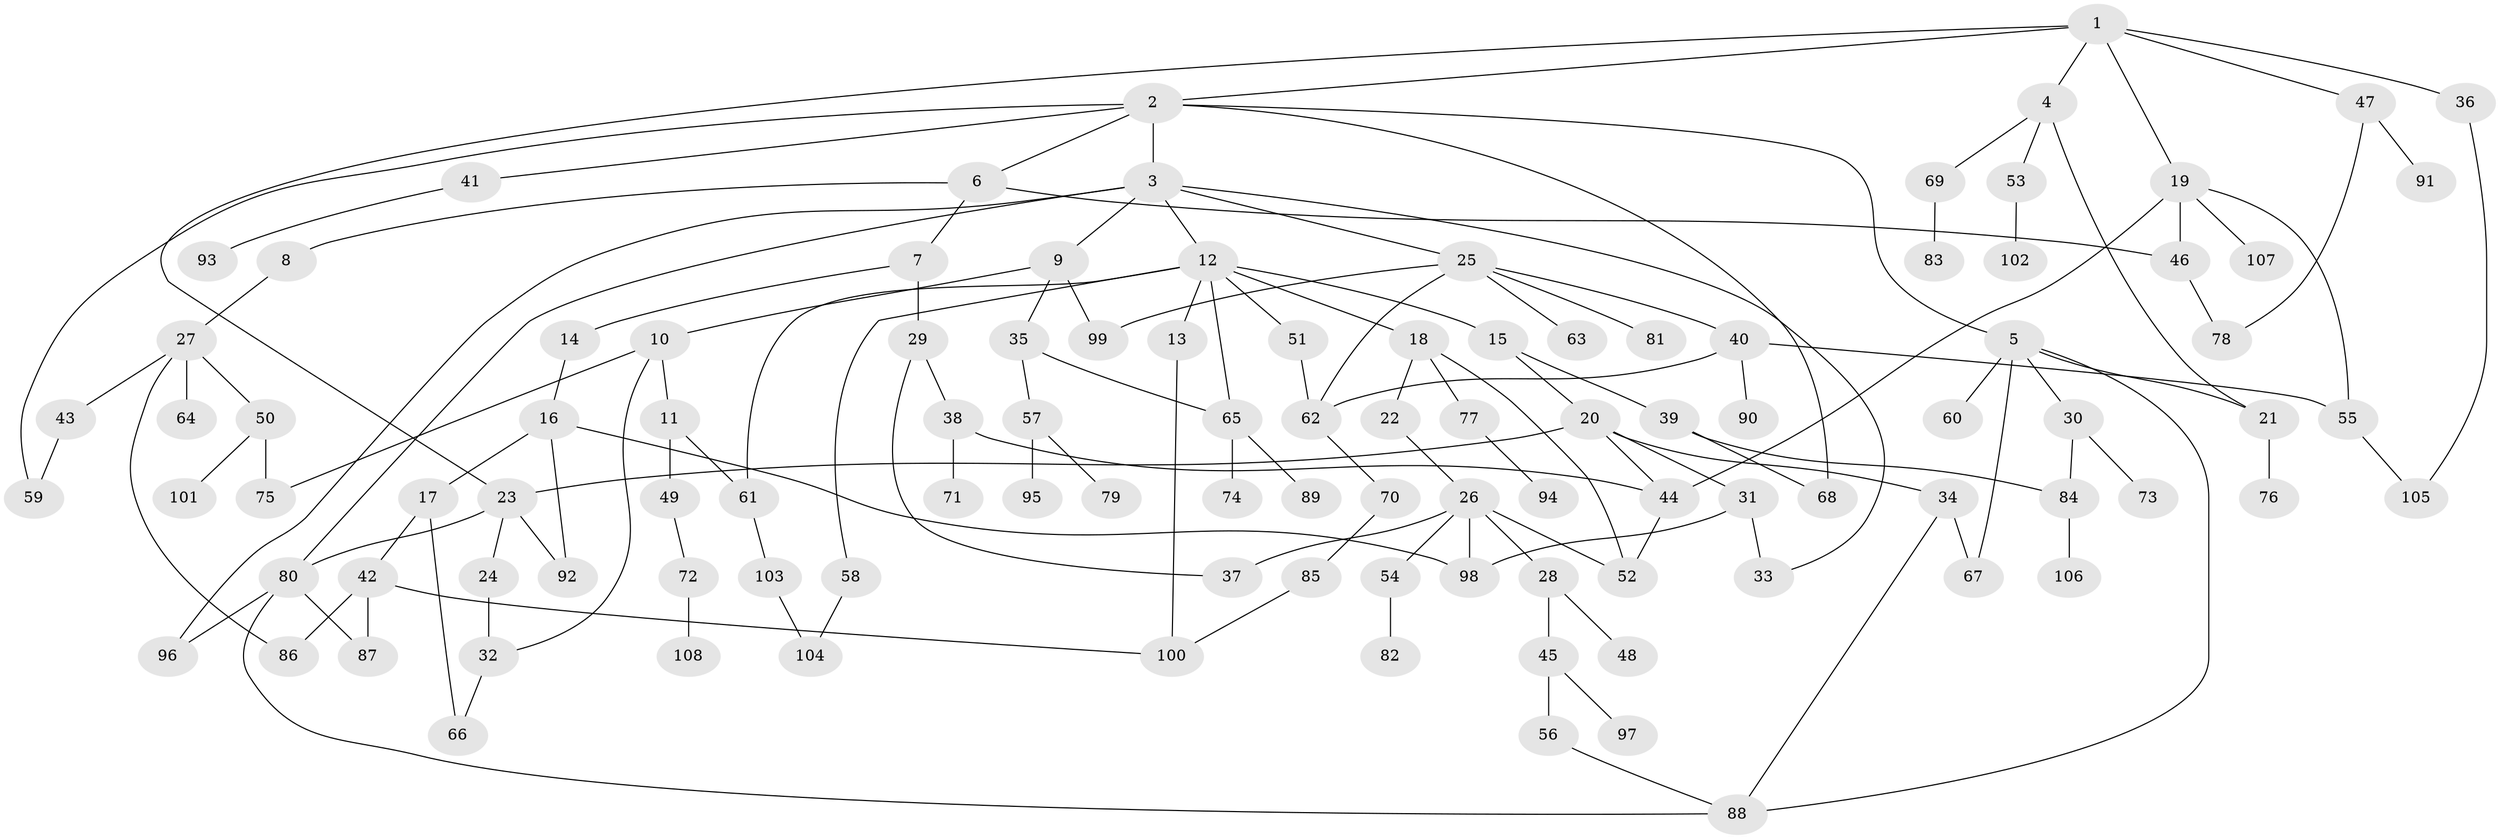 // Generated by graph-tools (version 1.1) at 2025/01/03/09/25 03:01:06]
// undirected, 108 vertices, 144 edges
graph export_dot {
graph [start="1"]
  node [color=gray90,style=filled];
  1;
  2;
  3;
  4;
  5;
  6;
  7;
  8;
  9;
  10;
  11;
  12;
  13;
  14;
  15;
  16;
  17;
  18;
  19;
  20;
  21;
  22;
  23;
  24;
  25;
  26;
  27;
  28;
  29;
  30;
  31;
  32;
  33;
  34;
  35;
  36;
  37;
  38;
  39;
  40;
  41;
  42;
  43;
  44;
  45;
  46;
  47;
  48;
  49;
  50;
  51;
  52;
  53;
  54;
  55;
  56;
  57;
  58;
  59;
  60;
  61;
  62;
  63;
  64;
  65;
  66;
  67;
  68;
  69;
  70;
  71;
  72;
  73;
  74;
  75;
  76;
  77;
  78;
  79;
  80;
  81;
  82;
  83;
  84;
  85;
  86;
  87;
  88;
  89;
  90;
  91;
  92;
  93;
  94;
  95;
  96;
  97;
  98;
  99;
  100;
  101;
  102;
  103;
  104;
  105;
  106;
  107;
  108;
  1 -- 2;
  1 -- 4;
  1 -- 19;
  1 -- 36;
  1 -- 47;
  1 -- 23;
  2 -- 3;
  2 -- 5;
  2 -- 6;
  2 -- 41;
  2 -- 68;
  2 -- 59;
  3 -- 9;
  3 -- 12;
  3 -- 25;
  3 -- 96;
  3 -- 33;
  3 -- 80;
  4 -- 53;
  4 -- 69;
  4 -- 21;
  5 -- 21;
  5 -- 30;
  5 -- 60;
  5 -- 67;
  5 -- 88;
  6 -- 7;
  6 -- 8;
  6 -- 46;
  7 -- 14;
  7 -- 29;
  8 -- 27;
  9 -- 10;
  9 -- 35;
  9 -- 99;
  10 -- 11;
  10 -- 32;
  10 -- 75;
  11 -- 49;
  11 -- 61;
  12 -- 13;
  12 -- 15;
  12 -- 18;
  12 -- 51;
  12 -- 58;
  12 -- 65;
  12 -- 61;
  13 -- 100;
  14 -- 16;
  15 -- 20;
  15 -- 39;
  16 -- 17;
  16 -- 92;
  16 -- 98;
  17 -- 42;
  17 -- 66;
  18 -- 22;
  18 -- 77;
  18 -- 52;
  19 -- 55;
  19 -- 107;
  19 -- 44;
  19 -- 46;
  20 -- 23;
  20 -- 31;
  20 -- 34;
  20 -- 44;
  21 -- 76;
  22 -- 26;
  23 -- 24;
  23 -- 80;
  23 -- 92;
  24 -- 32;
  25 -- 40;
  25 -- 62;
  25 -- 63;
  25 -- 81;
  25 -- 99;
  26 -- 28;
  26 -- 37;
  26 -- 52;
  26 -- 54;
  26 -- 98;
  27 -- 43;
  27 -- 50;
  27 -- 64;
  27 -- 86;
  28 -- 45;
  28 -- 48;
  29 -- 38;
  29 -- 37;
  30 -- 73;
  30 -- 84;
  31 -- 33;
  31 -- 98;
  32 -- 66;
  34 -- 88;
  34 -- 67;
  35 -- 57;
  35 -- 65;
  36 -- 105;
  38 -- 44;
  38 -- 71;
  39 -- 68;
  39 -- 84;
  40 -- 90;
  40 -- 55;
  40 -- 62;
  41 -- 93;
  42 -- 86;
  42 -- 87;
  42 -- 100;
  43 -- 59;
  44 -- 52;
  45 -- 56;
  45 -- 97;
  46 -- 78;
  47 -- 78;
  47 -- 91;
  49 -- 72;
  50 -- 75;
  50 -- 101;
  51 -- 62;
  53 -- 102;
  54 -- 82;
  55 -- 105;
  56 -- 88;
  57 -- 79;
  57 -- 95;
  58 -- 104;
  61 -- 103;
  62 -- 70;
  65 -- 74;
  65 -- 89;
  69 -- 83;
  70 -- 85;
  72 -- 108;
  77 -- 94;
  80 -- 87;
  80 -- 88;
  80 -- 96;
  84 -- 106;
  85 -- 100;
  103 -- 104;
}
